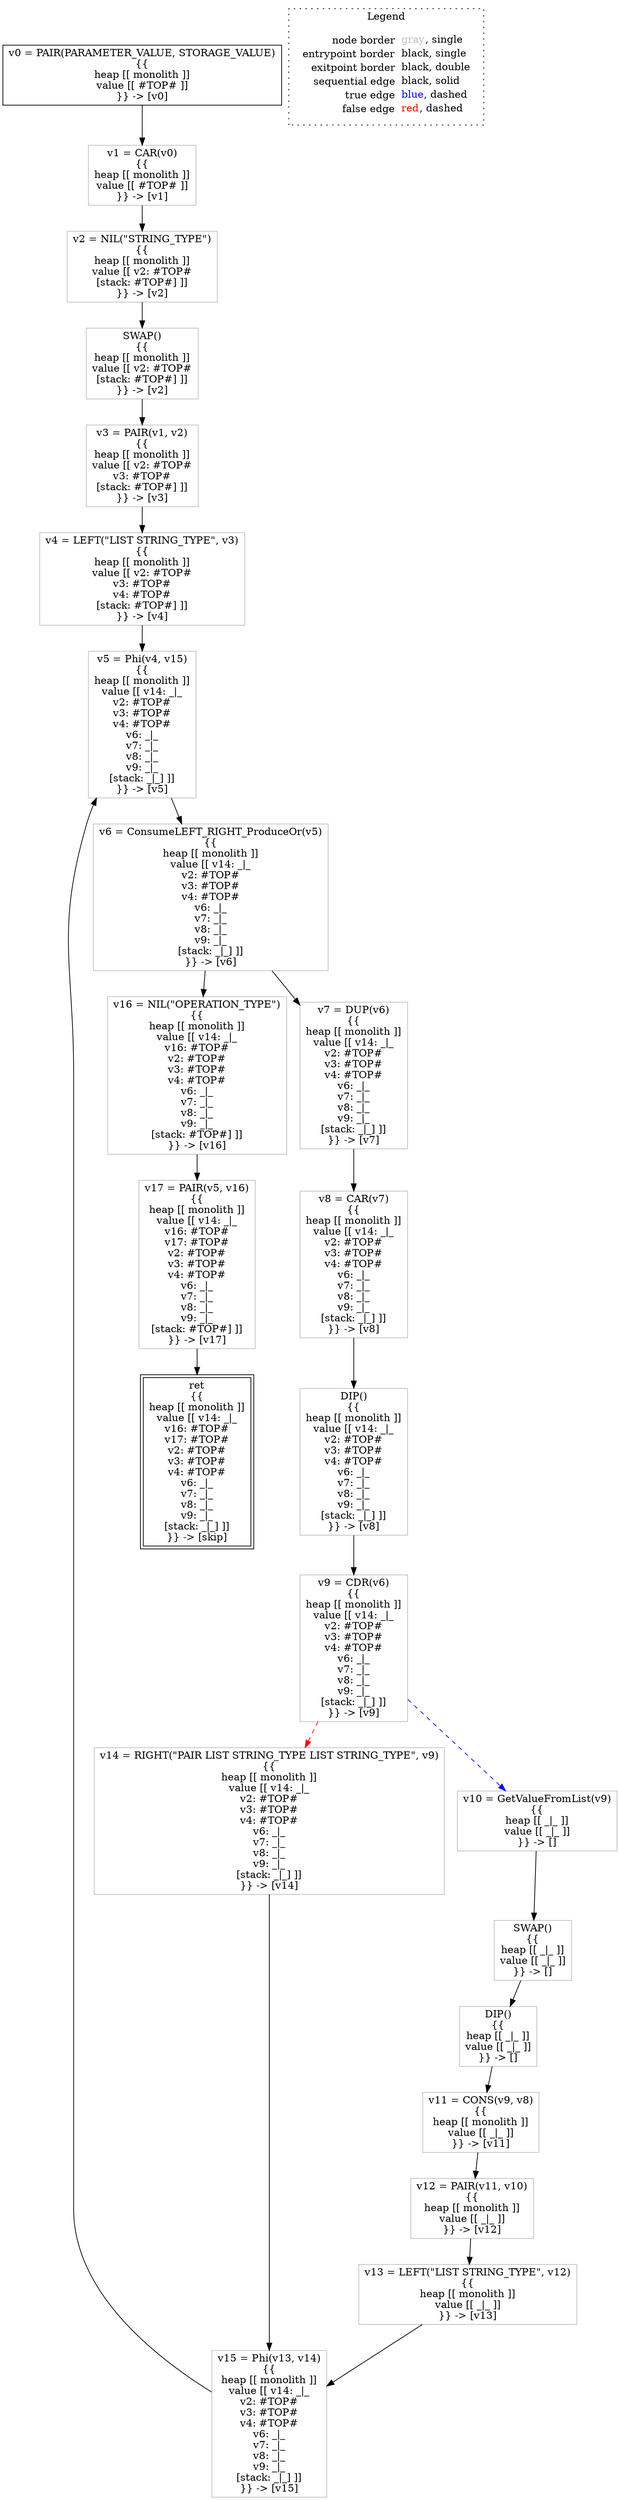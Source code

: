digraph {
	"node0" [shape="rect",color="black",label=<v0 = PAIR(PARAMETER_VALUE, STORAGE_VALUE)<BR/>{{<BR/>heap [[ monolith ]]<BR/>value [[ #TOP# ]]<BR/>}} -&gt; [v0]>];
	"node1" [shape="rect",color="gray",label=<v3 = PAIR(v1, v2)<BR/>{{<BR/>heap [[ monolith ]]<BR/>value [[ v2: #TOP#<BR/>v3: #TOP#<BR/>[stack: #TOP#] ]]<BR/>}} -&gt; [v3]>];
	"node2" [shape="rect",color="gray",label=<v4 = LEFT(&quot;LIST STRING_TYPE&quot;, v3)<BR/>{{<BR/>heap [[ monolith ]]<BR/>value [[ v2: #TOP#<BR/>v3: #TOP#<BR/>v4: #TOP#<BR/>[stack: #TOP#] ]]<BR/>}} -&gt; [v4]>];
	"node3" [shape="rect",color="gray",label=<v15 = Phi(v13, v14)<BR/>{{<BR/>heap [[ monolith ]]<BR/>value [[ v14: _|_<BR/>v2: #TOP#<BR/>v3: #TOP#<BR/>v4: #TOP#<BR/>v6: _|_<BR/>v7: _|_<BR/>v8: _|_<BR/>v9: _|_<BR/>[stack: _|_] ]]<BR/>}} -&gt; [v15]>];
	"node4" [shape="rect",color="gray",label=<v16 = NIL(&quot;OPERATION_TYPE&quot;)<BR/>{{<BR/>heap [[ monolith ]]<BR/>value [[ v14: _|_<BR/>v16: #TOP#<BR/>v2: #TOP#<BR/>v3: #TOP#<BR/>v4: #TOP#<BR/>v6: _|_<BR/>v7: _|_<BR/>v8: _|_<BR/>v9: _|_<BR/>[stack: #TOP#] ]]<BR/>}} -&gt; [v16]>];
	"node5" [shape="rect",color="gray",label=<v8 = CAR(v7)<BR/>{{<BR/>heap [[ monolith ]]<BR/>value [[ v14: _|_<BR/>v2: #TOP#<BR/>v3: #TOP#<BR/>v4: #TOP#<BR/>v6: _|_<BR/>v7: _|_<BR/>v8: _|_<BR/>v9: _|_<BR/>[stack: _|_] ]]<BR/>}} -&gt; [v8]>];
	"node6" [shape="rect",color="black",peripheries="2",label=<ret<BR/>{{<BR/>heap [[ monolith ]]<BR/>value [[ v14: _|_<BR/>v16: #TOP#<BR/>v17: #TOP#<BR/>v2: #TOP#<BR/>v3: #TOP#<BR/>v4: #TOP#<BR/>v6: _|_<BR/>v7: _|_<BR/>v8: _|_<BR/>v9: _|_<BR/>[stack: _|_] ]]<BR/>}} -&gt; [skip]>];
	"node7" [shape="rect",color="gray",label=<v7 = DUP(v6)<BR/>{{<BR/>heap [[ monolith ]]<BR/>value [[ v14: _|_<BR/>v2: #TOP#<BR/>v3: #TOP#<BR/>v4: #TOP#<BR/>v6: _|_<BR/>v7: _|_<BR/>v8: _|_<BR/>v9: _|_<BR/>[stack: _|_] ]]<BR/>}} -&gt; [v7]>];
	"node8" [shape="rect",color="gray",label=<v14 = RIGHT(&quot;PAIR LIST STRING_TYPE LIST STRING_TYPE&quot;, v9)<BR/>{{<BR/>heap [[ monolith ]]<BR/>value [[ v14: _|_<BR/>v2: #TOP#<BR/>v3: #TOP#<BR/>v4: #TOP#<BR/>v6: _|_<BR/>v7: _|_<BR/>v8: _|_<BR/>v9: _|_<BR/>[stack: _|_] ]]<BR/>}} -&gt; [v14]>];
	"node9" [shape="rect",color="gray",label=<v9 = CDR(v6)<BR/>{{<BR/>heap [[ monolith ]]<BR/>value [[ v14: _|_<BR/>v2: #TOP#<BR/>v3: #TOP#<BR/>v4: #TOP#<BR/>v6: _|_<BR/>v7: _|_<BR/>v8: _|_<BR/>v9: _|_<BR/>[stack: _|_] ]]<BR/>}} -&gt; [v9]>];
	"node10" [shape="rect",color="gray",label=<v11 = CONS(v9, v8)<BR/>{{<BR/>heap [[ monolith ]]<BR/>value [[ _|_ ]]<BR/>}} -&gt; [v11]>];
	"node11" [shape="rect",color="gray",label=<v17 = PAIR(v5, v16)<BR/>{{<BR/>heap [[ monolith ]]<BR/>value [[ v14: _|_<BR/>v16: #TOP#<BR/>v17: #TOP#<BR/>v2: #TOP#<BR/>v3: #TOP#<BR/>v4: #TOP#<BR/>v6: _|_<BR/>v7: _|_<BR/>v8: _|_<BR/>v9: _|_<BR/>[stack: #TOP#] ]]<BR/>}} -&gt; [v17]>];
	"node12" [shape="rect",color="gray",label=<SWAP()<BR/>{{<BR/>heap [[ _|_ ]]<BR/>value [[ _|_ ]]<BR/>}} -&gt; []>];
	"node13" [shape="rect",color="gray",label=<v10 = GetValueFromList(v9)<BR/>{{<BR/>heap [[ _|_ ]]<BR/>value [[ _|_ ]]<BR/>}} -&gt; []>];
	"node14" [shape="rect",color="gray",label=<v5 = Phi(v4, v15)<BR/>{{<BR/>heap [[ monolith ]]<BR/>value [[ v14: _|_<BR/>v2: #TOP#<BR/>v3: #TOP#<BR/>v4: #TOP#<BR/>v6: _|_<BR/>v7: _|_<BR/>v8: _|_<BR/>v9: _|_<BR/>[stack: _|_] ]]<BR/>}} -&gt; [v5]>];
	"node15" [shape="rect",color="gray",label=<v6 = ConsumeLEFT_RIGHT_ProduceOr(v5)<BR/>{{<BR/>heap [[ monolith ]]<BR/>value [[ v14: _|_<BR/>v2: #TOP#<BR/>v3: #TOP#<BR/>v4: #TOP#<BR/>v6: _|_<BR/>v7: _|_<BR/>v8: _|_<BR/>v9: _|_<BR/>[stack: _|_] ]]<BR/>}} -&gt; [v6]>];
	"node16" [shape="rect",color="gray",label=<v13 = LEFT(&quot;LIST STRING_TYPE&quot;, v12)<BR/>{{<BR/>heap [[ monolith ]]<BR/>value [[ _|_ ]]<BR/>}} -&gt; [v13]>];
	"node17" [shape="rect",color="gray",label=<v1 = CAR(v0)<BR/>{{<BR/>heap [[ monolith ]]<BR/>value [[ #TOP# ]]<BR/>}} -&gt; [v1]>];
	"node18" [shape="rect",color="gray",label=<DIP()<BR/>{{<BR/>heap [[ monolith ]]<BR/>value [[ v14: _|_<BR/>v2: #TOP#<BR/>v3: #TOP#<BR/>v4: #TOP#<BR/>v6: _|_<BR/>v7: _|_<BR/>v8: _|_<BR/>v9: _|_<BR/>[stack: _|_] ]]<BR/>}} -&gt; [v8]>];
	"node19" [shape="rect",color="gray",label=<DIP()<BR/>{{<BR/>heap [[ _|_ ]]<BR/>value [[ _|_ ]]<BR/>}} -&gt; []>];
	"node20" [shape="rect",color="gray",label=<v2 = NIL(&quot;STRING_TYPE&quot;)<BR/>{{<BR/>heap [[ monolith ]]<BR/>value [[ v2: #TOP#<BR/>[stack: #TOP#] ]]<BR/>}} -&gt; [v2]>];
	"node21" [shape="rect",color="gray",label=<v12 = PAIR(v11, v10)<BR/>{{<BR/>heap [[ monolith ]]<BR/>value [[ _|_ ]]<BR/>}} -&gt; [v12]>];
	"node22" [shape="rect",color="gray",label=<SWAP()<BR/>{{<BR/>heap [[ monolith ]]<BR/>value [[ v2: #TOP#<BR/>[stack: #TOP#] ]]<BR/>}} -&gt; [v2]>];
	"node1" -> "node2" [color="black"];
	"node2" -> "node14" [color="black"];
	"node3" -> "node14" [color="black"];
	"node4" -> "node11" [color="black"];
	"node5" -> "node18" [color="black"];
	"node0" -> "node17" [color="black"];
	"node7" -> "node5" [color="black"];
	"node8" -> "node3" [color="black"];
	"node9" -> "node13" [color="blue",style="dashed"];
	"node9" -> "node8" [color="red",style="dashed"];
	"node10" -> "node21" [color="black"];
	"node11" -> "node6" [color="black"];
	"node12" -> "node19" [color="black"];
	"node13" -> "node12" [color="black"];
	"node14" -> "node15" [color="black"];
	"node15" -> "node7" [color="black"];
	"node15" -> "node4" [color="black"];
	"node16" -> "node3" [color="black"];
	"node17" -> "node20" [color="black"];
	"node18" -> "node9" [color="black"];
	"node19" -> "node10" [color="black"];
	"node20" -> "node22" [color="black"];
	"node21" -> "node16" [color="black"];
	"node22" -> "node1" [color="black"];
subgraph cluster_legend {
	label="Legend";
	style=dotted;
	node [shape=plaintext];
	"legend" [label=<<table border="0" cellpadding="2" cellspacing="0" cellborder="0"><tr><td align="right">node border&nbsp;</td><td align="left"><font color="gray">gray</font>, single</td></tr><tr><td align="right">entrypoint border&nbsp;</td><td align="left"><font color="black">black</font>, single</td></tr><tr><td align="right">exitpoint border&nbsp;</td><td align="left"><font color="black">black</font>, double</td></tr><tr><td align="right">sequential edge&nbsp;</td><td align="left"><font color="black">black</font>, solid</td></tr><tr><td align="right">true edge&nbsp;</td><td align="left"><font color="blue">blue</font>, dashed</td></tr><tr><td align="right">false edge&nbsp;</td><td align="left"><font color="red">red</font>, dashed</td></tr></table>>];
}

}
